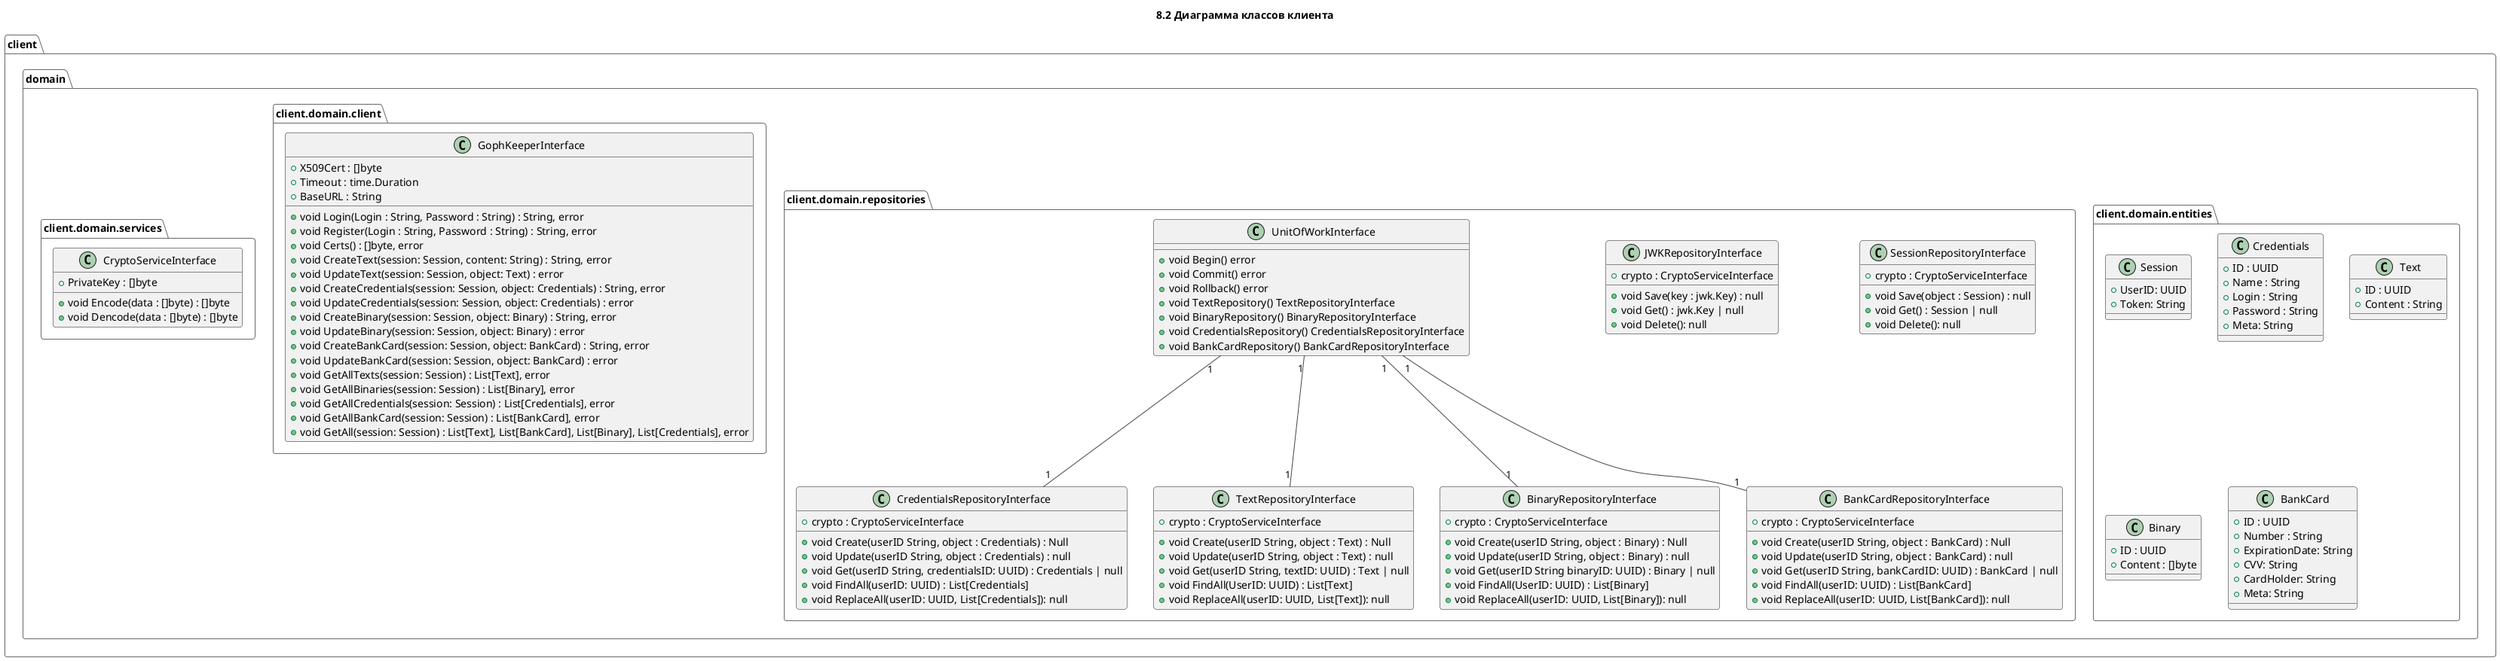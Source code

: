 @startuml
!theme vibrant
title: 8.2 Диаграмма классов клиента

namespace client {
    namespace domain {
        namespace entities {}
        namespace repositories {}
        namespace client {}
        namespace services {}
    }
}

class client.domain.entities.Session {
    + UserID: UUID
    + Token: String
}

class client.domain.entities.Credentials {
    + ID : UUID
    + Name : String
    + Login : String
    + Password : String
    + Meta: String
}

class client.domain.entities.Text {
    + ID : UUID
    + Content : String
}

class client.domain.entities.Binary {
    + ID : UUID
    + Content : []byte
}

class client.domain.entities.BankCard {
    + ID : UUID
    + Number : String
    + ExpirationDate: String
    + CVV: String
    + CardHolder: String
    + Meta: String
}

class client.domain.repositories.SessionRepositoryInterface {
    + crypto : CryptoServiceInterface
    + void Save(object : Session) : null
    + void Get() : Session | null
    + void Delete(): null
}

class client.domain.repositories.JWKRepositoryInterface {
    + crypto : CryptoServiceInterface
    + void Save(key : jwk.Key) : null
    + void Get() : jwk.Key | null
    + void Delete(): null
}

class client.domain.repositories.CredentialsRepositoryInterface {
    + crypto : CryptoServiceInterface
    + void Create(userID String, object : Credentials) : Null
    + void Update(userID String, object : Credentials) : null
    + void Get(userID String, credentialsID: UUID) : Credentials | null
    + void FindAll(userID: UUID) : List[Credentials]
    + void ReplaceAll(userID: UUID, List[Credentials]): null
}

class client.domain.repositories.TextRepositoryInterface {
    + crypto : CryptoServiceInterface
    + void Create(userID String, object : Text) : Null
    + void Update(userID String, object : Text) : null
    + void Get(userID String, textID: UUID) : Text | null
    + void FindAll(UserID: UUID) : List[Text]
    + void ReplaceAll(userID: UUID, List[Text]): null
}

class client.domain.repositories.BinaryRepositoryInterface {
    + crypto : CryptoServiceInterface
    + void Create(userID String, object : Binary) : Null
    + void Update(userID String, object : Binary) : null
    + void Get(userID String binaryID: UUID) : Binary | null
    + void FindAll(UserID: UUID) : List[Binary]
    + void ReplaceAll(userID: UUID, List[Binary]): null
}

class client.domain.repositories.BankCardRepositoryInterface {
    + crypto : CryptoServiceInterface
    + void Create(userID String, object : BankCard) : Null
    + void Update(userID String, object : BankCard) : null
    + void Get(userID String, bankCardID: UUID) : BankCard | null
    + void FindAll(userID: UUID) : List[BankCard]
    + void ReplaceAll(userID: UUID, List[BankCard]): null
}

class client.domain.repositories.UnitOfWorkInterface {
    + void Begin() error
    + void Commit() error
    + void Rollback() error
    + void TextRepository() TextRepositoryInterface
    + void BinaryRepository() BinaryRepositoryInterface
    + void CredentialsRepository() CredentialsRepositoryInterface
    + void BankCardRepository() BankCardRepositoryInterface
}

class client.domain.client.GophKeeperInterface {
    + X509Cert : []byte
    + Timeout : time.Duration
    + BaseURL : String
    + void Login(Login : String, Password : String) : String, error
    + void Register(Login : String, Password : String) : String, error
    + void Certs() : []byte, error
    + void CreateText(session: Session, content: String) : String, error
    + void UpdateText(session: Session, object: Text) : error
    + void CreateCredentials(session: Session, object: Credentials) : String, error
    + void UpdateCredentials(session: Session, object: Credentials) : error
    + void CreateBinary(session: Session, object: Binary) : String, error
    + void UpdateBinary(session: Session, object: Binary) : error
    + void CreateBankCard(session: Session, object: BankCard) : String, error
    + void UpdateBankCard(session: Session, object: BankCard) : error
    + void GetAllTexts(session: Session) : List[Text], error
    + void GetAllBinaries(session: Session) : List[Binary], error
    + void GetAllCredentials(session: Session) : List[Credentials], error
    + void GetAllBankCard(session: Session) : List[BankCard], error
    + void GetAll(session: Session) : List[Text], List[BankCard], List[Binary], List[Credentials], error
}


class client.domain.services.CryptoServiceInterface {
    + PrivateKey : []byte
    + void Encode(data : []byte) : []byte
    + void Dencode(data : []byte) : []byte
}

client.domain.repositories.UnitOfWorkInterface "1" -- "1" client.domain.repositories.TextRepositoryInterface
client.domain.repositories.UnitOfWorkInterface "1" -- "1" client.domain.repositories.CredentialsRepositoryInterface
client.domain.repositories.UnitOfWorkInterface "1" -- "1" client.domain.repositories.BinaryRepositoryInterface
client.domain.repositories.UnitOfWorkInterface "1" -- "1" client.domain.repositories.BankCardRepositoryInterface
@enduml